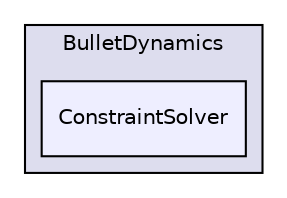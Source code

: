 digraph "bullet/bullet-2.82-r2704/src/BulletDynamics/ConstraintSolver" {
  compound=true
  node [ fontsize="10", fontname="Helvetica"];
  edge [ labelfontsize="10", labelfontname="Helvetica"];
  subgraph clusterdir_af43208036bf704b5e7ab06051c07d0a {
    graph [ bgcolor="#ddddee", pencolor="black", label="BulletDynamics" fontname="Helvetica", fontsize="10", URL="dir_af43208036bf704b5e7ab06051c07d0a.html"]
  dir_915cfdb775f1e0fba8182f25a1d9b5bb [shape=box, label="ConstraintSolver", style="filled", fillcolor="#eeeeff", pencolor="black", URL="dir_915cfdb775f1e0fba8182f25a1d9b5bb.html"];
  }
}
